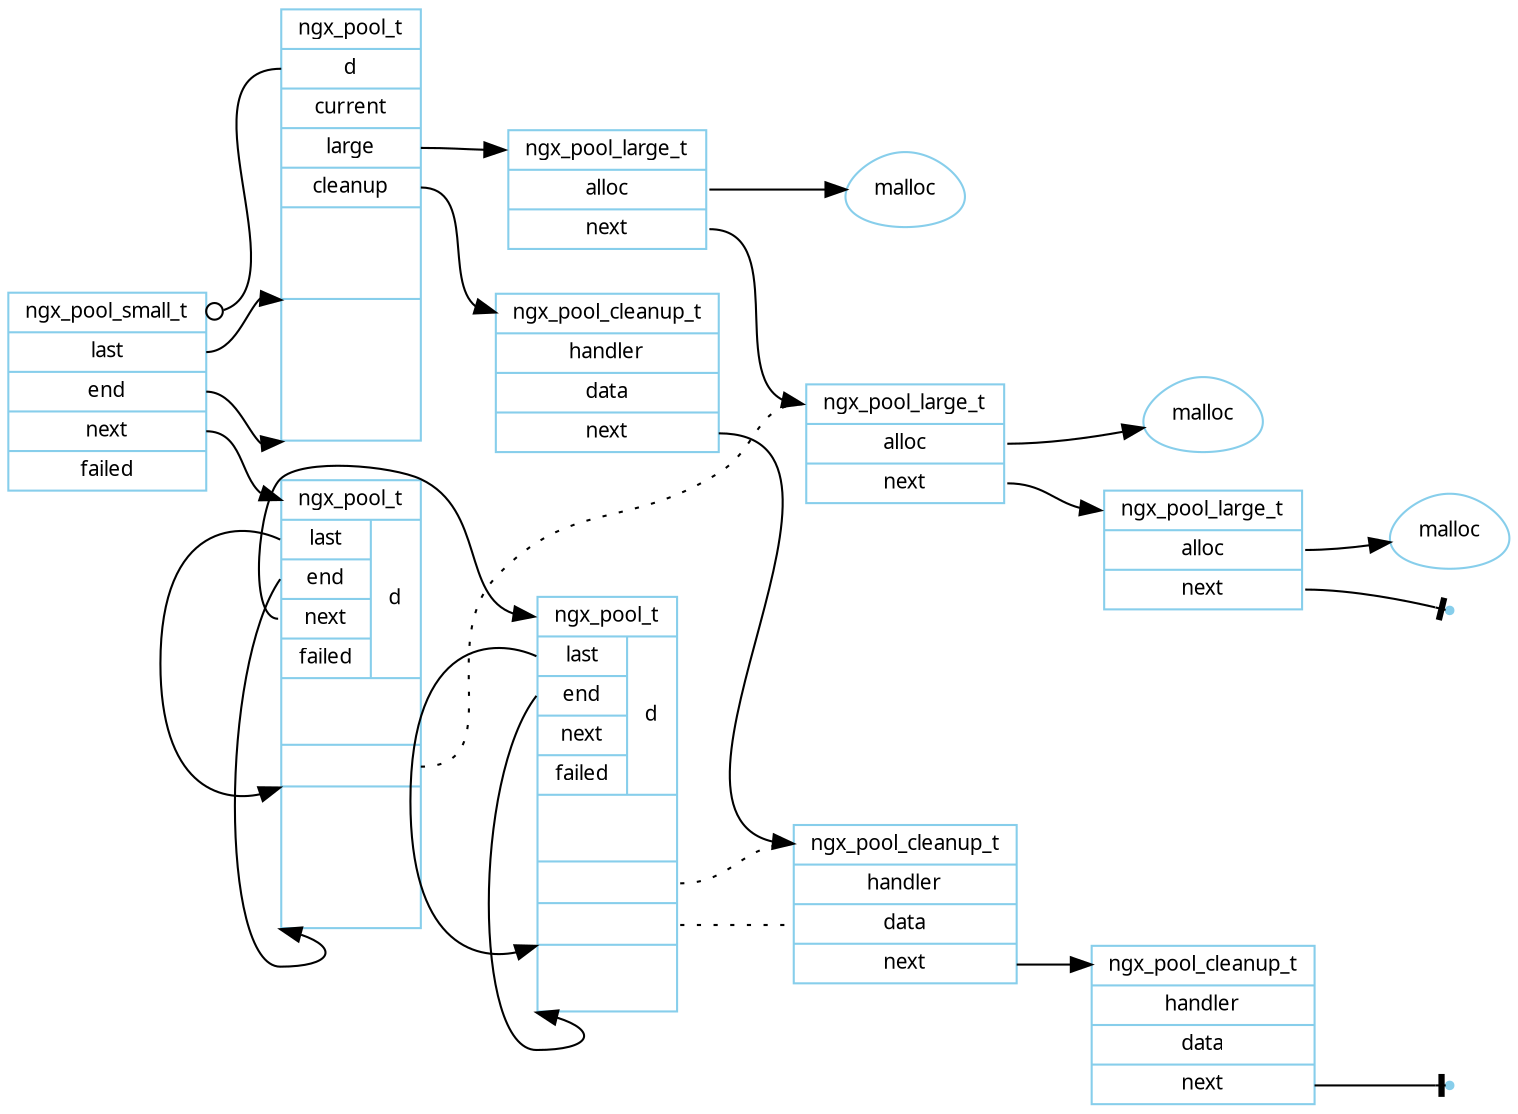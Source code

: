 digraph ngx_pool {
   rankdir=LR;
   node [shape=record, color=skyblue, fontname="Verdana", fontsize=10];
   ngx_pool_t [label="<head>ngx_pool_t|<d>d|current|<large>large|<cleanup>cleanup|\n\n\n|<space>\n\n\n\n\n"];
   ngx_pool_small_t [label="<head>ngx_pool_small_t|<last>last|<end>end|<next>next|failed"];
   

   ngx_pool_t:d -> ngx_pool_small_t:head [arrowhead=odot];
   ngx_pool_small_t:last ->ngx_pool_t:space:nw;
   ngx_pool_small_t:end ->ngx_pool_t:space:sw;

   {rank=min; ngx_pool_small_t;}

   ngx_pool_large_t_1 [label="<head>ngx_pool_large_t|<alloc>alloc|<next>next"];
   ngx_pool_large_t_2 [label="<head>ngx_pool_large_t|<alloc>alloc|<next>next"];
   ngx_pool_large_t_3 [label="<head>ngx_pool_large_t|<alloc>alloc|<next>next"];
   ngx_pool_large_t_4 [shape=point]
   ngx_pool_t:large -> ngx_pool_large_t_1:head;
   ngx_pool_large_t_1:next -> ngx_pool_large_t_2:head;
   ngx_pool_large_t_2:next -> ngx_pool_large_t_3:head;
   ngx_pool_large_t_3:next -> ngx_pool_large_t_4 [arrowhead=tee];

   //{rank=source;   ngx_pool_large_t_1; ngx_pool_large_t_2; ngx_pool_large_t_3;}

   malloc1 [shape=egg, label="malloc"];
   malloc2 [shape=egg, label="malloc"];
   malloc3 [shape=egg, label="malloc"];
   ngx_pool_large_t_1:alloc -> malloc1;
   ngx_pool_large_t_2:alloc -> malloc2;
   ngx_pool_large_t_3:alloc -> malloc3;

   //{rank=min;   malloc1; malloc2; malloc3;}

   ngx_pool_cleanup_t_1 [label="<head>ngx_pool_cleanup_t|<handler>handler|<data>data|<next>next"];
   ngx_pool_cleanup_t_2 [label="<head>ngx_pool_cleanup_t|<handler>handler|<data>data|<next>next"];
   ngx_pool_cleanup_t_3 [label="<head>ngx_pool_cleanup_t|<handler>handler|<data>data|<next>next"];
   ngx_pool_cleanup_t_4 [shape=point]
   ngx_pool_t:cleanup -> ngx_pool_cleanup_t_1:head;
   ngx_pool_cleanup_t_1:next -> ngx_pool_cleanup_t_2:head;
   ngx_pool_cleanup_t_2:next -> ngx_pool_cleanup_t_3:head;
   ngx_pool_cleanup_t_3:next -> ngx_pool_cleanup_t_4 [arrowhead=tee];

   ngx_pool_t_1[label="<head>ngx_pool_t|{{<last>last|<end>end|<next>next|failed}|d}|\n\n|<data>\n|<space>\n\n\n\n\n"];
   ngx_pool_small_t:next ->ngx_pool_t_1:head;
   ngx_pool_t_1:last:w ->ngx_pool_t_1:space:nw;
   ngx_pool_t_1:end:w ->ngx_pool_t_1:space:sw;
   ngx_pool_t_1:data -> ngx_pool_large_t_2:head [style=dotted,dir=none];

   ngx_pool_t_2[label="<head>ngx_pool_t|{{<last>last|<end>end|<next>next|failed}|d}|\n\n|<data1>\n|<data2>\n|<space>\n\n"];
   ngx_pool_t_1:next ->ngx_pool_t_2:head;
   ngx_pool_t_2:last:w ->ngx_pool_t_2:space:nw;
   ngx_pool_t_2:end:w ->ngx_pool_t_2:space:sw;
   ngx_pool_t_2:data1 -> ngx_pool_cleanup_t_2:head [style=dotted,dir=none];
   ngx_pool_t_2:data2 -> ngx_pool_cleanup_t_2:data [style=dotted,dir=none];
}